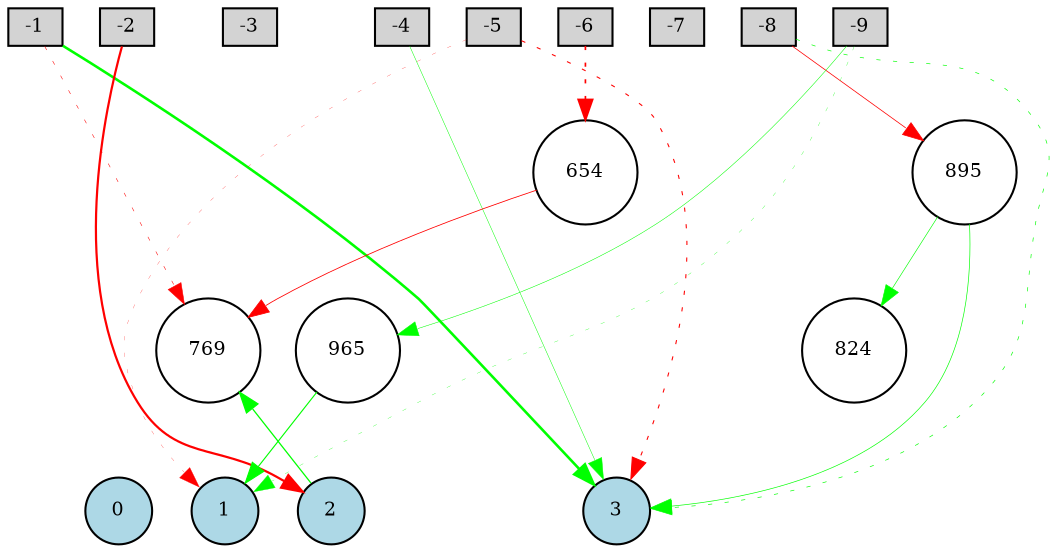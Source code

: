 digraph {
	node [fontsize=9 height=0.2 shape=circle width=0.2]
	subgraph inputs {
		node [shape=box style=filled]
		rank=source
		-1 [fillcolor=lightgray]
		-2 [fillcolor=lightgray]
		-1 -> -2 [style=invis]
		-3 [fillcolor=lightgray]
		-2 -> -3 [style=invis]
		-4 [fillcolor=lightgray]
		-3 -> -4 [style=invis]
		-5 [fillcolor=lightgray]
		-4 -> -5 [style=invis]
		-6 [fillcolor=lightgray]
		-5 -> -6 [style=invis]
		-7 [fillcolor=lightgray]
		-6 -> -7 [style=invis]
		-8 [fillcolor=lightgray]
		-7 -> -8 [style=invis]
		-9 [fillcolor=lightgray]
		-8 -> -9 [style=invis]
	}
	subgraph outputs {
		node [style=filled]
		rank=sink
		0 [fillcolor=lightblue fontsize=9 height=0.2 shape=circle width=0.2]
		1 [fillcolor=lightblue fontsize=9 height=0.2 shape=circle width=0.2]
		0 -> 1 [style=invis]
		2 [fillcolor=lightblue fontsize=9 height=0.2 shape=circle width=0.2]
		1 -> 2 [style=invis]
		3 [fillcolor=lightblue fontsize=9 height=0.2 shape=circle width=0.2]
		2 -> 3 [style=invis]
	}
	769 [fillcolor=white style=filled]
	965 [fillcolor=white style=filled]
	654 [fillcolor=white style=filled]
	824 [fillcolor=white style=filled]
	895 [fillcolor=white style=filled]
	-8 -> 3 [color=green penwidth=0.3184501003098208 style=dotted]
	-5 -> 3 [color=red penwidth=0.513643446257879 style=dotted]
	-2 -> 2 [color=red penwidth=1.0622339338507325 style=solid]
	-9 -> 1 [color=green penwidth=0.140306047020895 style=dotted]
	-5 -> 1 [color=red penwidth=0.11829041053009488 style=dotted]
	-1 -> 3 [color=green penwidth=1.246717495176135 style=solid]
	-4 -> 3 [color=green penwidth=0.23103341436764457 style=solid]
	-6 -> 654 [color=red penwidth=0.7979530544111328 style=dotted]
	2 -> 769 [color=green penwidth=0.6097484757209851 style=solid]
	654 -> 769 [color=red penwidth=0.3885260707088405 style=solid]
	-8 -> 895 [color=red penwidth=0.35681990517368245 style=solid]
	895 -> 3 [color=green penwidth=0.3201488838384401 style=solid]
	895 -> 824 [color=green penwidth=0.3018407790026302 style=solid]
	-1 -> 769 [color=red penwidth=0.2593917131873946 style=dotted]
	-9 -> 965 [color=green penwidth=0.24923877137264547 style=solid]
	965 -> 1 [color=green penwidth=0.5389506081699038 style=solid]
}
